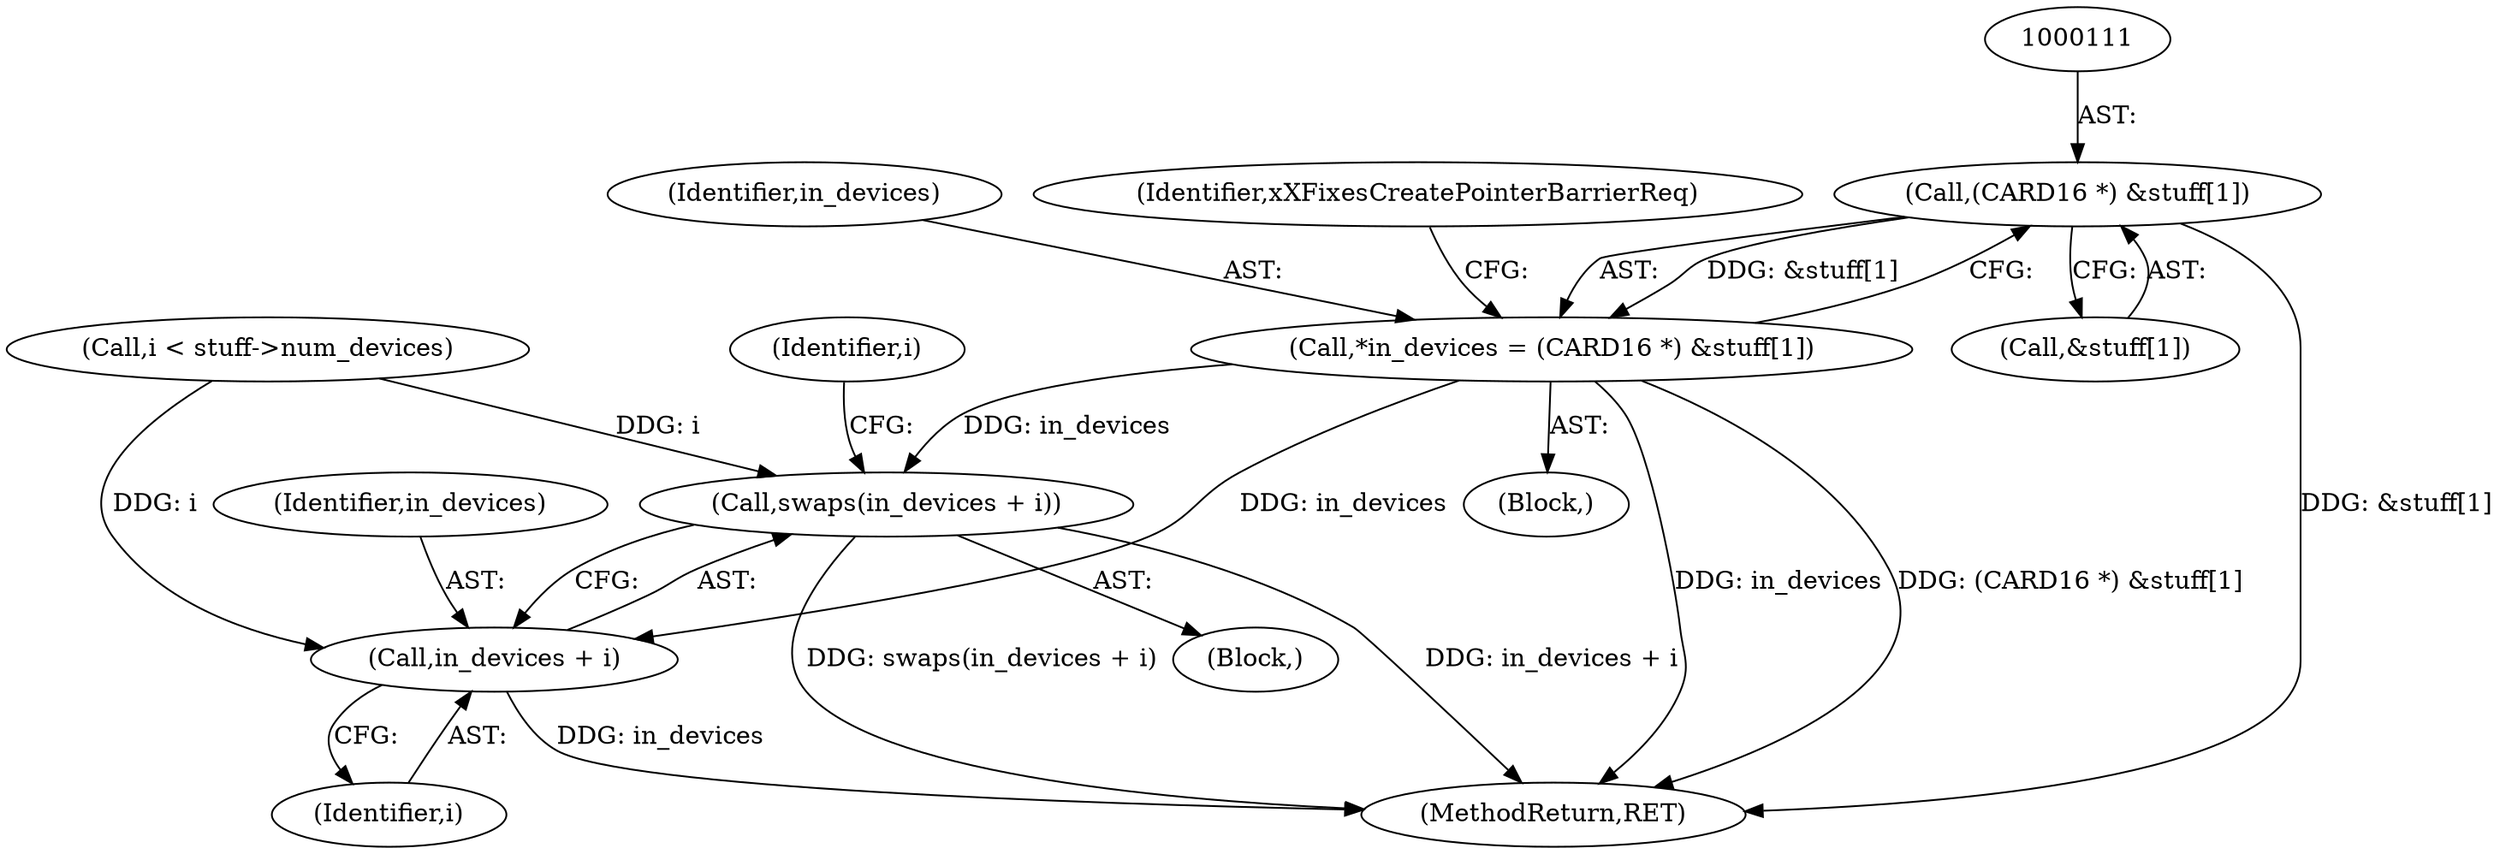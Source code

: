 digraph "0_xserver_55caa8b08c84af2b50fbc936cf334a5a93dd7db5_0@array" {
"1000110" [label="(Call,(CARD16 *) &stuff[1])"];
"1000108" [label="(Call,*in_devices = (CARD16 *) &stuff[1])"];
"1000171" [label="(Call,swaps(in_devices + i))"];
"1000172" [label="(Call,in_devices + i)"];
"1000102" [label="(Block,)"];
"1000163" [label="(Call,i < stuff->num_devices)"];
"1000173" [label="(Identifier,in_devices)"];
"1000109" [label="(Identifier,in_devices)"];
"1000117" [label="(Identifier,xXFixesCreatePointerBarrierReq)"];
"1000170" [label="(Block,)"];
"1000172" [label="(Call,in_devices + i)"];
"1000174" [label="(Identifier,i)"];
"1000112" [label="(Call,&stuff[1])"];
"1000110" [label="(Call,(CARD16 *) &stuff[1])"];
"1000171" [label="(Call,swaps(in_devices + i))"];
"1000169" [label="(Identifier,i)"];
"1000108" [label="(Call,*in_devices = (CARD16 *) &stuff[1])"];
"1000178" [label="(MethodReturn,RET)"];
"1000110" -> "1000108"  [label="AST: "];
"1000110" -> "1000112"  [label="CFG: "];
"1000111" -> "1000110"  [label="AST: "];
"1000112" -> "1000110"  [label="AST: "];
"1000108" -> "1000110"  [label="CFG: "];
"1000110" -> "1000178"  [label="DDG: &stuff[1]"];
"1000110" -> "1000108"  [label="DDG: &stuff[1]"];
"1000108" -> "1000102"  [label="AST: "];
"1000109" -> "1000108"  [label="AST: "];
"1000117" -> "1000108"  [label="CFG: "];
"1000108" -> "1000178"  [label="DDG: in_devices"];
"1000108" -> "1000178"  [label="DDG: (CARD16 *) &stuff[1]"];
"1000108" -> "1000171"  [label="DDG: in_devices"];
"1000108" -> "1000172"  [label="DDG: in_devices"];
"1000171" -> "1000170"  [label="AST: "];
"1000171" -> "1000172"  [label="CFG: "];
"1000172" -> "1000171"  [label="AST: "];
"1000169" -> "1000171"  [label="CFG: "];
"1000171" -> "1000178"  [label="DDG: in_devices + i"];
"1000171" -> "1000178"  [label="DDG: swaps(in_devices + i)"];
"1000163" -> "1000171"  [label="DDG: i"];
"1000172" -> "1000174"  [label="CFG: "];
"1000173" -> "1000172"  [label="AST: "];
"1000174" -> "1000172"  [label="AST: "];
"1000172" -> "1000178"  [label="DDG: in_devices"];
"1000163" -> "1000172"  [label="DDG: i"];
}
